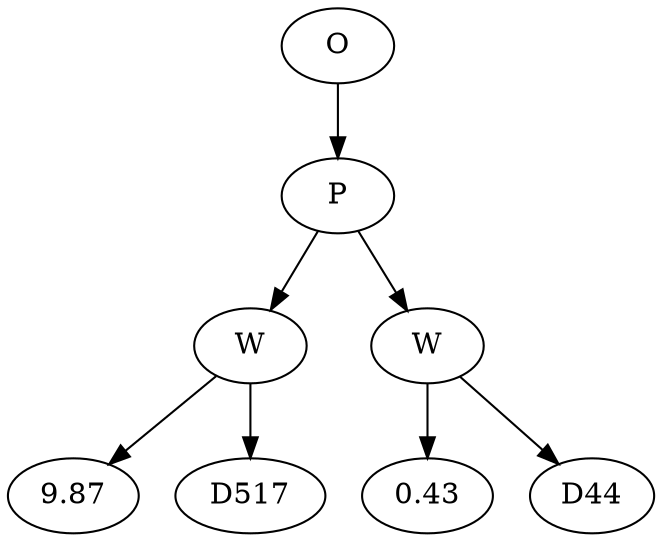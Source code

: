 // Tree
digraph {
	16720094 [label=O]
	16720095 [label=P]
	16720094 -> 16720095
	16720096 [label=W]
	16720095 -> 16720096
	16720097 [label=9.87]
	16720096 -> 16720097
	16720098 [label=D517]
	16720096 -> 16720098
	16720099 [label=W]
	16720095 -> 16720099
	16720100 [label=0.43]
	16720099 -> 16720100
	16720101 [label=D44]
	16720099 -> 16720101
}
